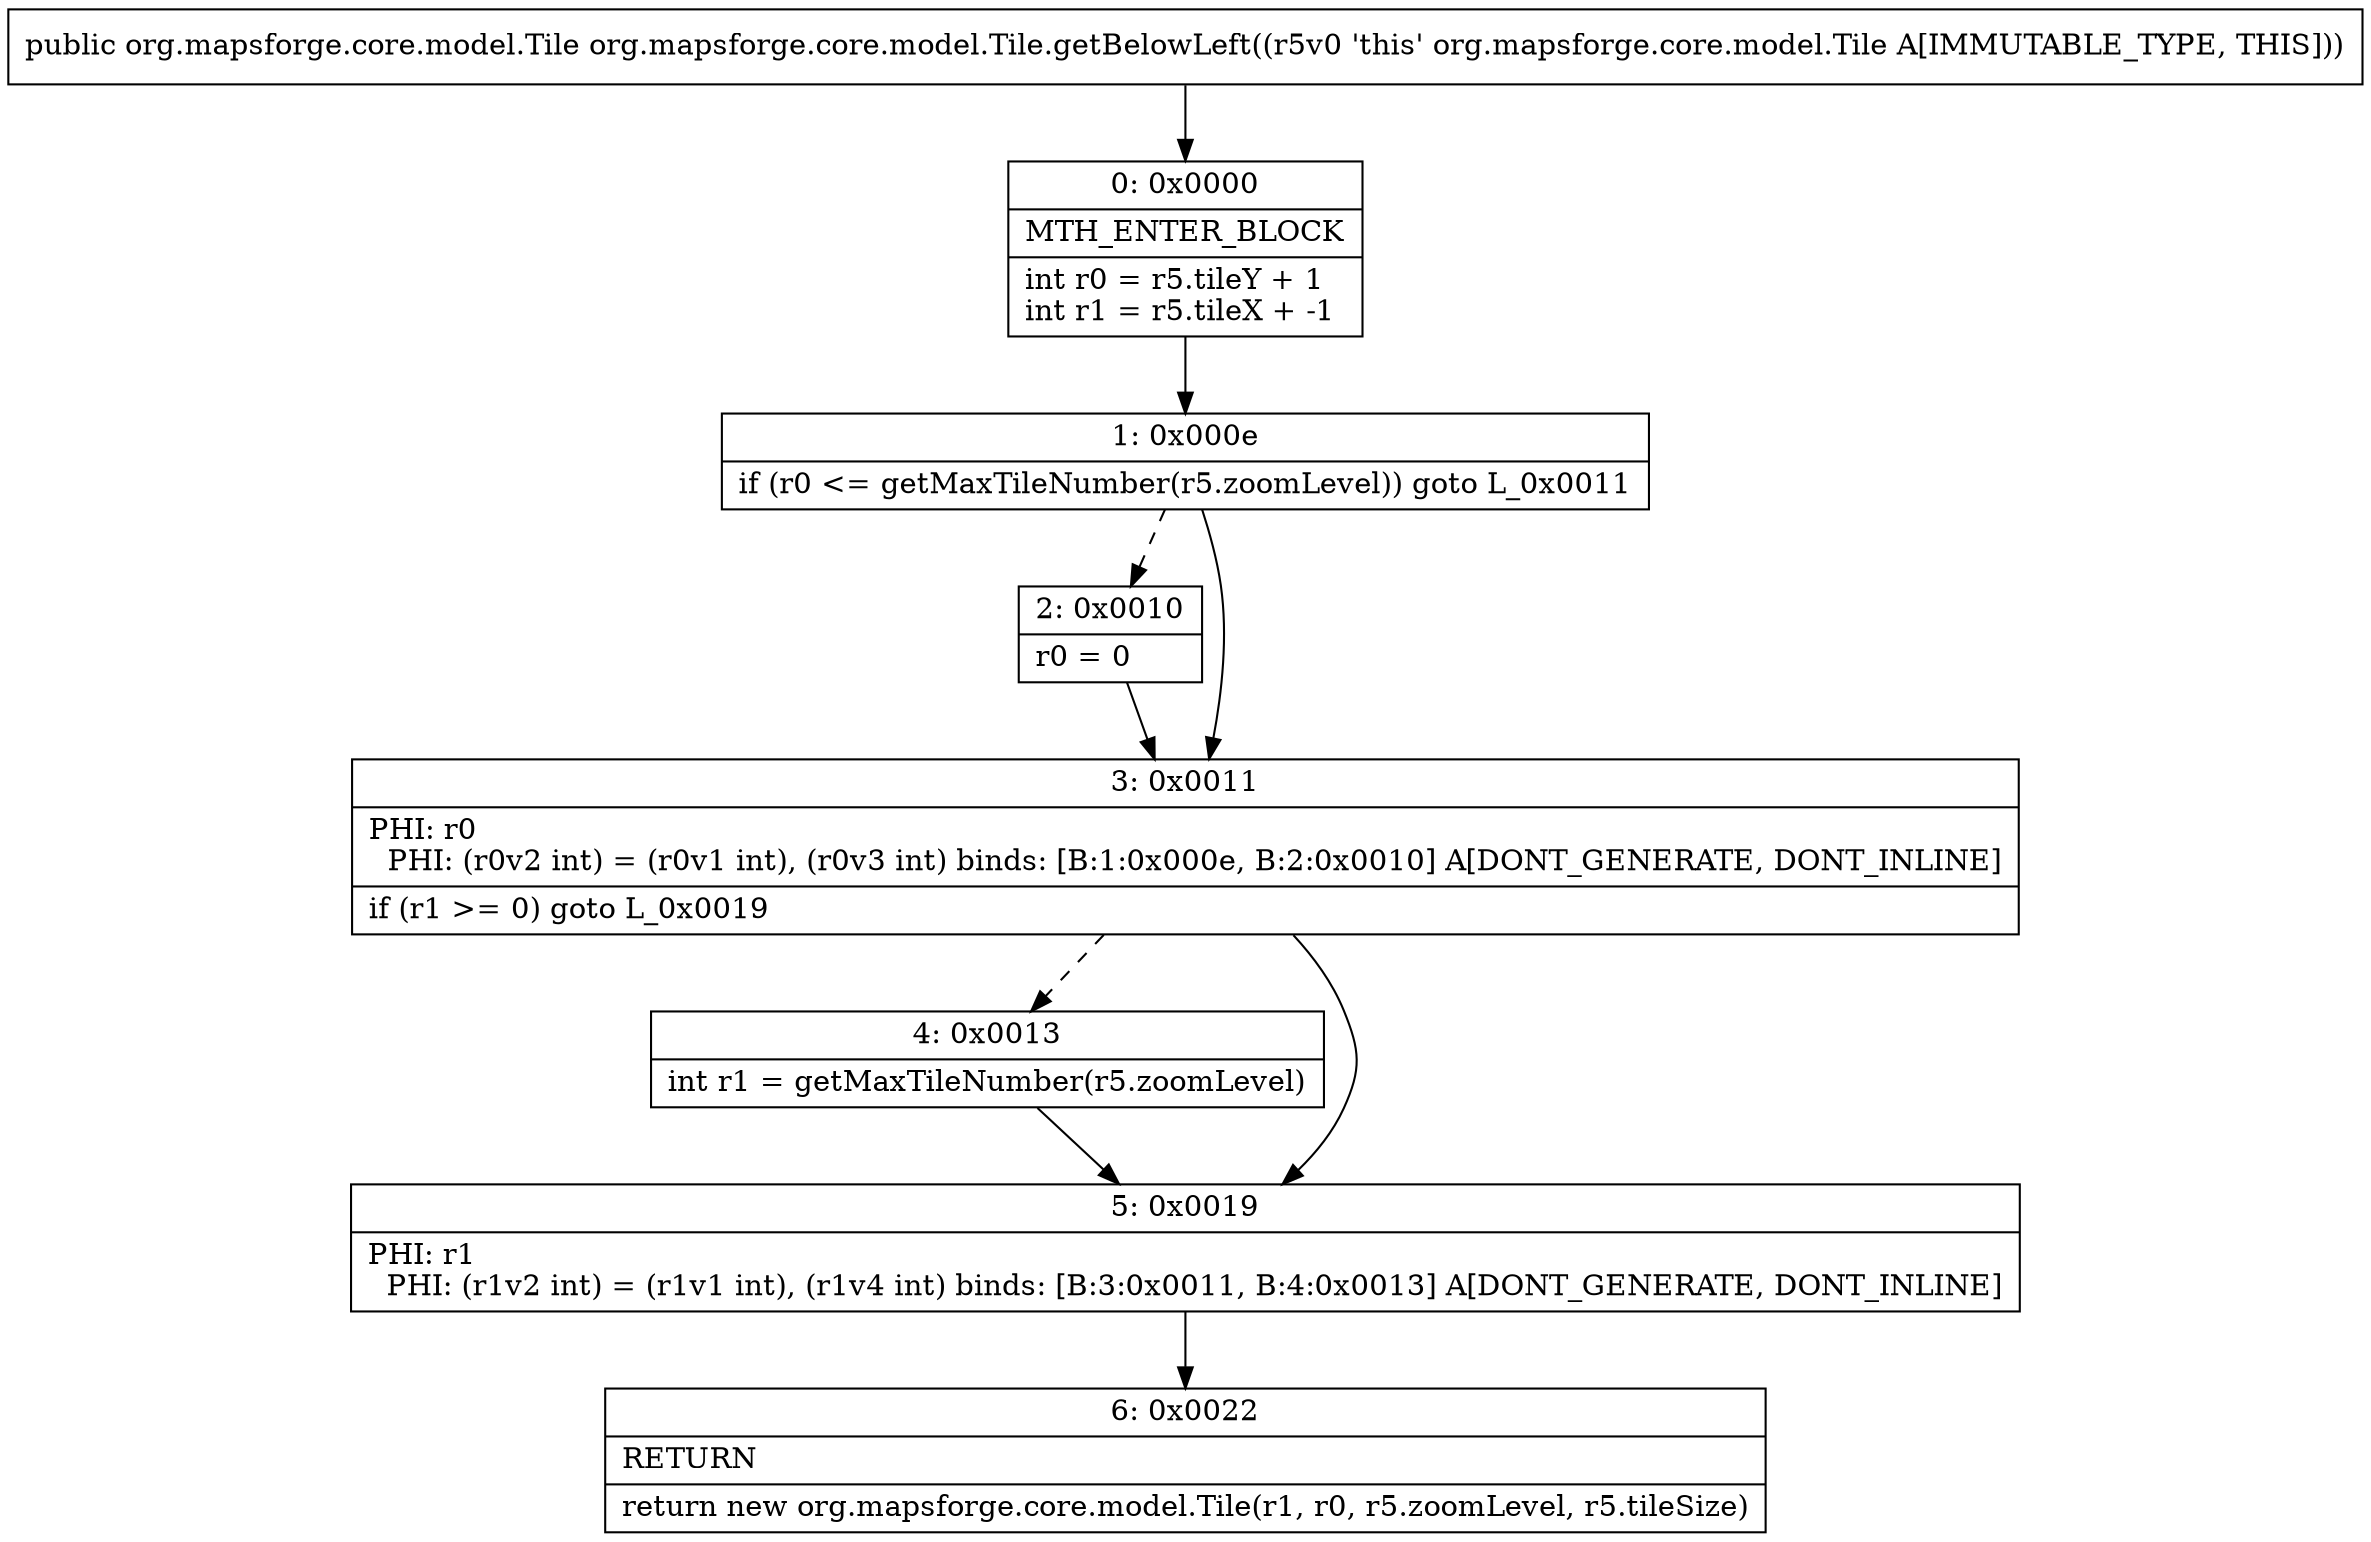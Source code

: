 digraph "CFG fororg.mapsforge.core.model.Tile.getBelowLeft()Lorg\/mapsforge\/core\/model\/Tile;" {
Node_0 [shape=record,label="{0\:\ 0x0000|MTH_ENTER_BLOCK\l|int r0 = r5.tileY + 1\lint r1 = r5.tileX + \-1\l}"];
Node_1 [shape=record,label="{1\:\ 0x000e|if (r0 \<= getMaxTileNumber(r5.zoomLevel)) goto L_0x0011\l}"];
Node_2 [shape=record,label="{2\:\ 0x0010|r0 = 0\l}"];
Node_3 [shape=record,label="{3\:\ 0x0011|PHI: r0 \l  PHI: (r0v2 int) = (r0v1 int), (r0v3 int) binds: [B:1:0x000e, B:2:0x0010] A[DONT_GENERATE, DONT_INLINE]\l|if (r1 \>= 0) goto L_0x0019\l}"];
Node_4 [shape=record,label="{4\:\ 0x0013|int r1 = getMaxTileNumber(r5.zoomLevel)\l}"];
Node_5 [shape=record,label="{5\:\ 0x0019|PHI: r1 \l  PHI: (r1v2 int) = (r1v1 int), (r1v4 int) binds: [B:3:0x0011, B:4:0x0013] A[DONT_GENERATE, DONT_INLINE]\l}"];
Node_6 [shape=record,label="{6\:\ 0x0022|RETURN\l|return new org.mapsforge.core.model.Tile(r1, r0, r5.zoomLevel, r5.tileSize)\l}"];
MethodNode[shape=record,label="{public org.mapsforge.core.model.Tile org.mapsforge.core.model.Tile.getBelowLeft((r5v0 'this' org.mapsforge.core.model.Tile A[IMMUTABLE_TYPE, THIS])) }"];
MethodNode -> Node_0;
Node_0 -> Node_1;
Node_1 -> Node_2[style=dashed];
Node_1 -> Node_3;
Node_2 -> Node_3;
Node_3 -> Node_4[style=dashed];
Node_3 -> Node_5;
Node_4 -> Node_5;
Node_5 -> Node_6;
}

